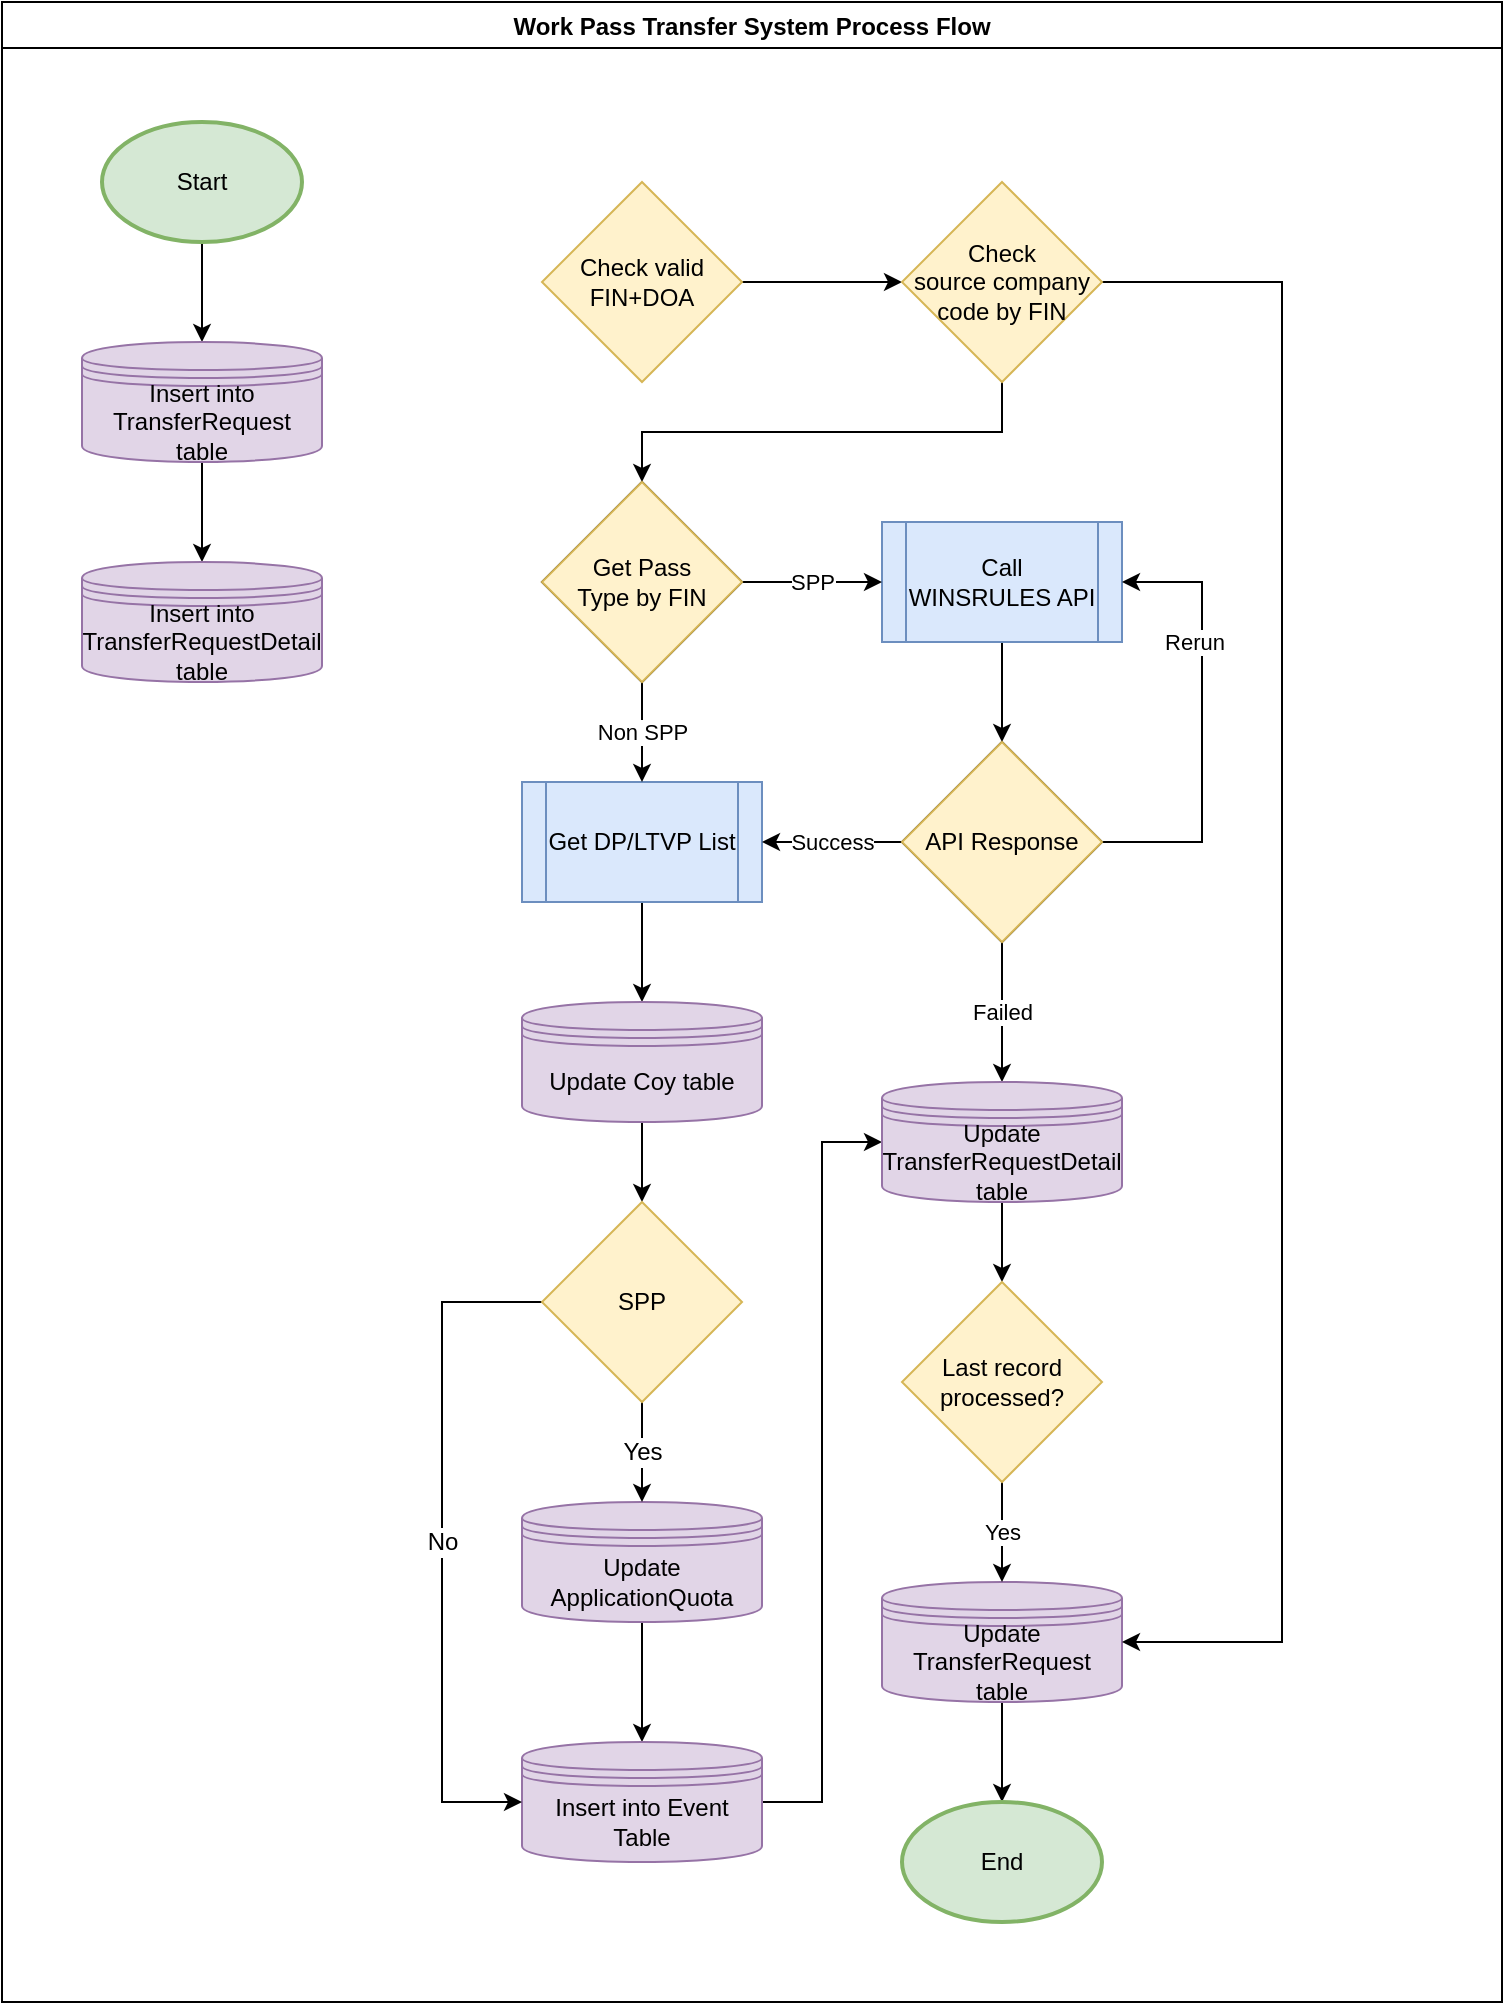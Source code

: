 <mxfile version="20.2.8" type="github">
  <diagram id="iKEkDsjV-Hw-d5Viwuhs" name="Page-1">
    <mxGraphModel dx="1108" dy="583" grid="1" gridSize="10" guides="1" tooltips="1" connect="1" arrows="1" fold="1" page="1" pageScale="1" pageWidth="850" pageHeight="1100" math="0" shadow="0">
      <root>
        <mxCell id="0" />
        <mxCell id="1" parent="0" />
        <mxCell id="-TxidxfEcZ3M2kWxtk1A-1" value="Work Pass Transfer System Process Flow" style="swimlane;rounded=0;shadow=0;" vertex="1" parent="1">
          <mxGeometry x="40" y="40" width="750" height="1000" as="geometry" />
        </mxCell>
        <mxCell id="-TxidxfEcZ3M2kWxtk1A-12" style="edgeStyle=orthogonalEdgeStyle;rounded=0;orthogonalLoop=1;jettySize=auto;html=1;exitX=0.5;exitY=1;exitDx=0;exitDy=0;exitPerimeter=0;" edge="1" parent="-TxidxfEcZ3M2kWxtk1A-1" source="-TxidxfEcZ3M2kWxtk1A-2" target="-TxidxfEcZ3M2kWxtk1A-3">
          <mxGeometry relative="1" as="geometry" />
        </mxCell>
        <mxCell id="-TxidxfEcZ3M2kWxtk1A-2" value="Start" style="strokeWidth=2;html=1;shape=mxgraph.flowchart.start_1;whiteSpace=wrap;rounded=0;fillColor=#d5e8d4;strokeColor=#82b366;" vertex="1" parent="-TxidxfEcZ3M2kWxtk1A-1">
          <mxGeometry x="50" y="60" width="100" height="60" as="geometry" />
        </mxCell>
        <mxCell id="-TxidxfEcZ3M2kWxtk1A-13" style="edgeStyle=orthogonalEdgeStyle;rounded=0;orthogonalLoop=1;jettySize=auto;html=1;exitX=0.5;exitY=1;exitDx=0;exitDy=0;" edge="1" parent="-TxidxfEcZ3M2kWxtk1A-1" source="-TxidxfEcZ3M2kWxtk1A-3" target="-TxidxfEcZ3M2kWxtk1A-4">
          <mxGeometry relative="1" as="geometry" />
        </mxCell>
        <mxCell id="-TxidxfEcZ3M2kWxtk1A-3" value="Insert into TransferRequest table" style="shape=datastore;whiteSpace=wrap;html=1;rounded=0;fillColor=#e1d5e7;strokeColor=#9673a6;" vertex="1" parent="-TxidxfEcZ3M2kWxtk1A-1">
          <mxGeometry x="40" y="170" width="120" height="60" as="geometry" />
        </mxCell>
        <mxCell id="-TxidxfEcZ3M2kWxtk1A-4" value="Insert into TransferRequestDetail table" style="shape=datastore;whiteSpace=wrap;html=1;rounded=0;fillColor=#e1d5e7;strokeColor=#9673a6;" vertex="1" parent="-TxidxfEcZ3M2kWxtk1A-1">
          <mxGeometry x="40" y="280" width="120" height="60" as="geometry" />
        </mxCell>
        <mxCell id="-TxidxfEcZ3M2kWxtk1A-61" value="" style="edgeStyle=orthogonalEdgeStyle;rounded=0;orthogonalLoop=1;jettySize=auto;html=1;fontSize=12;endArrow=classic;endFill=1;" edge="1" parent="-TxidxfEcZ3M2kWxtk1A-1" source="-TxidxfEcZ3M2kWxtk1A-5" target="-TxidxfEcZ3M2kWxtk1A-51">
          <mxGeometry relative="1" as="geometry" />
        </mxCell>
        <mxCell id="-TxidxfEcZ3M2kWxtk1A-5" value="Check valid FIN+DOA" style="rhombus;whiteSpace=wrap;html=1;rounded=0;fillColor=#fff2cc;strokeColor=#d6b656;" vertex="1" parent="-TxidxfEcZ3M2kWxtk1A-1">
          <mxGeometry x="270" y="90" width="100" height="100" as="geometry" />
        </mxCell>
        <mxCell id="-TxidxfEcZ3M2kWxtk1A-22" style="edgeStyle=orthogonalEdgeStyle;rounded=0;orthogonalLoop=1;jettySize=auto;html=1;exitX=0.5;exitY=1;exitDx=0;exitDy=0;entryX=0.5;entryY=0;entryDx=0;entryDy=0;" edge="1" parent="-TxidxfEcZ3M2kWxtk1A-1" source="-TxidxfEcZ3M2kWxtk1A-7" target="-TxidxfEcZ3M2kWxtk1A-18">
          <mxGeometry relative="1" as="geometry" />
        </mxCell>
        <mxCell id="-TxidxfEcZ3M2kWxtk1A-7" value="Call WINSRULES API" style="shape=process;whiteSpace=wrap;html=1;backgroundOutline=1;rounded=0;fillColor=#dae8fc;strokeColor=#6c8ebf;" vertex="1" parent="-TxidxfEcZ3M2kWxtk1A-1">
          <mxGeometry x="440" y="260" width="120" height="60" as="geometry" />
        </mxCell>
        <mxCell id="-TxidxfEcZ3M2kWxtk1A-28" style="edgeStyle=orthogonalEdgeStyle;rounded=0;orthogonalLoop=1;jettySize=auto;html=1;exitX=0.5;exitY=1;exitDx=0;exitDy=0;entryX=0.5;entryY=0;entryDx=0;entryDy=0;" edge="1" parent="-TxidxfEcZ3M2kWxtk1A-1" source="-TxidxfEcZ3M2kWxtk1A-8" target="-TxidxfEcZ3M2kWxtk1A-25">
          <mxGeometry relative="1" as="geometry" />
        </mxCell>
        <mxCell id="-TxidxfEcZ3M2kWxtk1A-8" value="Get DP/LTVP List" style="shape=process;whiteSpace=wrap;html=1;backgroundOutline=1;rounded=0;fillColor=#dae8fc;strokeColor=#6c8ebf;" vertex="1" parent="-TxidxfEcZ3M2kWxtk1A-1">
          <mxGeometry x="260" y="390" width="120" height="60" as="geometry" />
        </mxCell>
        <mxCell id="-TxidxfEcZ3M2kWxtk1A-16" value="Non SPP" style="edgeStyle=orthogonalEdgeStyle;rounded=0;orthogonalLoop=1;jettySize=auto;html=1;exitX=0.5;exitY=1;exitDx=0;exitDy=0;entryX=0.5;entryY=0;entryDx=0;entryDy=0;" edge="1" parent="-TxidxfEcZ3M2kWxtk1A-1" source="-TxidxfEcZ3M2kWxtk1A-11" target="-TxidxfEcZ3M2kWxtk1A-8">
          <mxGeometry relative="1" as="geometry" />
        </mxCell>
        <mxCell id="-TxidxfEcZ3M2kWxtk1A-17" value="SPP" style="edgeStyle=orthogonalEdgeStyle;rounded=0;orthogonalLoop=1;jettySize=auto;html=1;exitX=1;exitY=0.5;exitDx=0;exitDy=0;entryX=0;entryY=0.5;entryDx=0;entryDy=0;" edge="1" parent="-TxidxfEcZ3M2kWxtk1A-1" source="-TxidxfEcZ3M2kWxtk1A-11" target="-TxidxfEcZ3M2kWxtk1A-7">
          <mxGeometry relative="1" as="geometry" />
        </mxCell>
        <mxCell id="-TxidxfEcZ3M2kWxtk1A-11" value="Get Pass &lt;br&gt;Type by FIN" style="rhombus;whiteSpace=wrap;html=1;rounded=0;" vertex="1" parent="-TxidxfEcZ3M2kWxtk1A-1">
          <mxGeometry x="270" y="240" width="100" height="100" as="geometry" />
        </mxCell>
        <mxCell id="-TxidxfEcZ3M2kWxtk1A-19" value="Success" style="edgeStyle=orthogonalEdgeStyle;rounded=0;orthogonalLoop=1;jettySize=auto;html=1;exitX=0;exitY=0.5;exitDx=0;exitDy=0;entryX=1;entryY=0.5;entryDx=0;entryDy=0;" edge="1" parent="-TxidxfEcZ3M2kWxtk1A-1" source="-TxidxfEcZ3M2kWxtk1A-18" target="-TxidxfEcZ3M2kWxtk1A-8">
          <mxGeometry relative="1" as="geometry" />
        </mxCell>
        <mxCell id="-TxidxfEcZ3M2kWxtk1A-20" style="edgeStyle=orthogonalEdgeStyle;rounded=0;orthogonalLoop=1;jettySize=auto;html=1;exitX=1;exitY=0.5;exitDx=0;exitDy=0;entryX=1;entryY=0.5;entryDx=0;entryDy=0;" edge="1" parent="-TxidxfEcZ3M2kWxtk1A-1" source="-TxidxfEcZ3M2kWxtk1A-18" target="-TxidxfEcZ3M2kWxtk1A-7">
          <mxGeometry relative="1" as="geometry">
            <Array as="points">
              <mxPoint x="600" y="420" />
              <mxPoint x="600" y="290" />
            </Array>
          </mxGeometry>
        </mxCell>
        <mxCell id="-TxidxfEcZ3M2kWxtk1A-21" value="Rerun" style="edgeLabel;html=1;align=center;verticalAlign=middle;resizable=0;points=[];rounded=0;" vertex="1" connectable="0" parent="-TxidxfEcZ3M2kWxtk1A-20">
          <mxGeometry x="0.363" y="4" relative="1" as="geometry">
            <mxPoint as="offset" />
          </mxGeometry>
        </mxCell>
        <mxCell id="-TxidxfEcZ3M2kWxtk1A-38" value="Failed" style="edgeStyle=orthogonalEdgeStyle;rounded=0;orthogonalLoop=1;jettySize=auto;html=1;exitX=0.5;exitY=1;exitDx=0;exitDy=0;entryX=0.5;entryY=0;entryDx=0;entryDy=0;" edge="1" parent="-TxidxfEcZ3M2kWxtk1A-1" source="-TxidxfEcZ3M2kWxtk1A-18" target="-TxidxfEcZ3M2kWxtk1A-31">
          <mxGeometry relative="1" as="geometry" />
        </mxCell>
        <mxCell id="-TxidxfEcZ3M2kWxtk1A-18" value="API Response" style="rhombus;whiteSpace=wrap;html=1;rounded=0;" vertex="1" parent="-TxidxfEcZ3M2kWxtk1A-1">
          <mxGeometry x="450" y="370" width="100" height="100" as="geometry" />
        </mxCell>
        <mxCell id="-TxidxfEcZ3M2kWxtk1A-59" style="edgeStyle=orthogonalEdgeStyle;rounded=0;orthogonalLoop=1;jettySize=auto;html=1;exitX=0.5;exitY=1;exitDx=0;exitDy=0;entryX=0.5;entryY=0;entryDx=0;entryDy=0;fontSize=12;endArrow=classic;endFill=1;" edge="1" parent="-TxidxfEcZ3M2kWxtk1A-1" source="-TxidxfEcZ3M2kWxtk1A-25" target="-TxidxfEcZ3M2kWxtk1A-54">
          <mxGeometry relative="1" as="geometry" />
        </mxCell>
        <mxCell id="-TxidxfEcZ3M2kWxtk1A-25" value="Update Coy table" style="shape=datastore;whiteSpace=wrap;html=1;rounded=0;fillColor=#e1d5e7;strokeColor=#9673a6;" vertex="1" parent="-TxidxfEcZ3M2kWxtk1A-1">
          <mxGeometry x="260" y="500" width="120" height="60" as="geometry" />
        </mxCell>
        <mxCell id="-TxidxfEcZ3M2kWxtk1A-30" style="edgeStyle=orthogonalEdgeStyle;rounded=0;orthogonalLoop=1;jettySize=auto;html=1;exitX=0.5;exitY=1;exitDx=0;exitDy=0;entryX=0.5;entryY=0;entryDx=0;entryDy=0;" edge="1" parent="-TxidxfEcZ3M2kWxtk1A-1" source="-TxidxfEcZ3M2kWxtk1A-26" target="-TxidxfEcZ3M2kWxtk1A-27">
          <mxGeometry relative="1" as="geometry" />
        </mxCell>
        <mxCell id="-TxidxfEcZ3M2kWxtk1A-26" value="Update ApplicationQuota" style="shape=datastore;whiteSpace=wrap;html=1;rounded=0;fillColor=#e1d5e7;strokeColor=#9673a6;" vertex="1" parent="-TxidxfEcZ3M2kWxtk1A-1">
          <mxGeometry x="260" y="750" width="120" height="60" as="geometry" />
        </mxCell>
        <mxCell id="-TxidxfEcZ3M2kWxtk1A-45" style="edgeStyle=orthogonalEdgeStyle;rounded=0;orthogonalLoop=1;jettySize=auto;html=1;exitX=1;exitY=0.5;exitDx=0;exitDy=0;entryX=0;entryY=0.5;entryDx=0;entryDy=0;" edge="1" parent="-TxidxfEcZ3M2kWxtk1A-1" source="-TxidxfEcZ3M2kWxtk1A-27" target="-TxidxfEcZ3M2kWxtk1A-31">
          <mxGeometry relative="1" as="geometry" />
        </mxCell>
        <mxCell id="-TxidxfEcZ3M2kWxtk1A-27" value="Insert into Event Table" style="shape=datastore;whiteSpace=wrap;html=1;rounded=0;fillColor=#e1d5e7;strokeColor=#9673a6;" vertex="1" parent="-TxidxfEcZ3M2kWxtk1A-1">
          <mxGeometry x="260" y="870" width="120" height="60" as="geometry" />
        </mxCell>
        <mxCell id="-TxidxfEcZ3M2kWxtk1A-48" style="edgeStyle=orthogonalEdgeStyle;rounded=0;orthogonalLoop=1;jettySize=auto;html=1;exitX=0.5;exitY=1;exitDx=0;exitDy=0;entryX=0.5;entryY=0;entryDx=0;entryDy=0;" edge="1" parent="-TxidxfEcZ3M2kWxtk1A-1" source="-TxidxfEcZ3M2kWxtk1A-31" target="-TxidxfEcZ3M2kWxtk1A-47">
          <mxGeometry relative="1" as="geometry" />
        </mxCell>
        <mxCell id="-TxidxfEcZ3M2kWxtk1A-31" value="Update TransferRequestDetail&lt;br&gt;table" style="shape=datastore;whiteSpace=wrap;html=1;rounded=0;fillColor=#e1d5e7;strokeColor=#9673a6;" vertex="1" parent="-TxidxfEcZ3M2kWxtk1A-1">
          <mxGeometry x="440" y="540" width="120" height="60" as="geometry" />
        </mxCell>
        <mxCell id="-TxidxfEcZ3M2kWxtk1A-44" style="edgeStyle=orthogonalEdgeStyle;rounded=0;orthogonalLoop=1;jettySize=auto;html=1;exitX=0.5;exitY=1;exitDx=0;exitDy=0;entryX=0.5;entryY=0;entryDx=0;entryDy=0;entryPerimeter=0;" edge="1" parent="-TxidxfEcZ3M2kWxtk1A-1" source="-TxidxfEcZ3M2kWxtk1A-34" target="-TxidxfEcZ3M2kWxtk1A-43">
          <mxGeometry relative="1" as="geometry" />
        </mxCell>
        <mxCell id="-TxidxfEcZ3M2kWxtk1A-34" value="Update TransferRequest table" style="shape=datastore;whiteSpace=wrap;html=1;rounded=0;fillColor=#e1d5e7;strokeColor=#9673a6;" vertex="1" parent="-TxidxfEcZ3M2kWxtk1A-1">
          <mxGeometry x="440" y="790" width="120" height="60" as="geometry" />
        </mxCell>
        <mxCell id="-TxidxfEcZ3M2kWxtk1A-43" value="End" style="strokeWidth=2;html=1;shape=mxgraph.flowchart.start_1;whiteSpace=wrap;rounded=0;fillColor=#d5e8d4;strokeColor=#82b366;" vertex="1" parent="-TxidxfEcZ3M2kWxtk1A-1">
          <mxGeometry x="450" y="900" width="100" height="60" as="geometry" />
        </mxCell>
        <mxCell id="-TxidxfEcZ3M2kWxtk1A-49" value="Yes" style="edgeStyle=orthogonalEdgeStyle;rounded=0;orthogonalLoop=1;jettySize=auto;html=1;exitX=0.5;exitY=1;exitDx=0;exitDy=0;entryX=0.5;entryY=0;entryDx=0;entryDy=0;" edge="1" parent="-TxidxfEcZ3M2kWxtk1A-1" source="-TxidxfEcZ3M2kWxtk1A-47" target="-TxidxfEcZ3M2kWxtk1A-34">
          <mxGeometry relative="1" as="geometry" />
        </mxCell>
        <mxCell id="-TxidxfEcZ3M2kWxtk1A-47" value="Last record processed?" style="rhombus;whiteSpace=wrap;html=1;rounded=0;fillColor=#fff2cc;strokeColor=#d6b656;" vertex="1" parent="-TxidxfEcZ3M2kWxtk1A-1">
          <mxGeometry x="450" y="640" width="100" height="100" as="geometry" />
        </mxCell>
        <mxCell id="-TxidxfEcZ3M2kWxtk1A-62" style="edgeStyle=orthogonalEdgeStyle;rounded=0;orthogonalLoop=1;jettySize=auto;html=1;exitX=0.5;exitY=1;exitDx=0;exitDy=0;entryX=0.5;entryY=0;entryDx=0;entryDy=0;fontSize=12;endArrow=classic;endFill=1;" edge="1" parent="-TxidxfEcZ3M2kWxtk1A-1" source="-TxidxfEcZ3M2kWxtk1A-51" target="-TxidxfEcZ3M2kWxtk1A-52">
          <mxGeometry relative="1" as="geometry" />
        </mxCell>
        <mxCell id="-TxidxfEcZ3M2kWxtk1A-63" style="edgeStyle=orthogonalEdgeStyle;rounded=0;orthogonalLoop=1;jettySize=auto;html=1;exitX=1;exitY=0.5;exitDx=0;exitDy=0;entryX=1;entryY=0.5;entryDx=0;entryDy=0;fontSize=12;endArrow=classic;endFill=1;" edge="1" parent="-TxidxfEcZ3M2kWxtk1A-1" source="-TxidxfEcZ3M2kWxtk1A-51" target="-TxidxfEcZ3M2kWxtk1A-34">
          <mxGeometry relative="1" as="geometry">
            <Array as="points">
              <mxPoint x="640" y="140" />
              <mxPoint x="640" y="820" />
            </Array>
          </mxGeometry>
        </mxCell>
        <mxCell id="-TxidxfEcZ3M2kWxtk1A-51" value="Check &lt;br&gt;source company code by FIN" style="rhombus;whiteSpace=wrap;html=1;rounded=0;fillColor=#fff2cc;strokeColor=#d6b656;" vertex="1" parent="-TxidxfEcZ3M2kWxtk1A-1">
          <mxGeometry x="450" y="90" width="100" height="100" as="geometry" />
        </mxCell>
        <mxCell id="-TxidxfEcZ3M2kWxtk1A-52" value="Get Pass &lt;br&gt;Type by FIN" style="rhombus;whiteSpace=wrap;html=1;rounded=0;fillColor=#fff2cc;strokeColor=#d6b656;" vertex="1" parent="-TxidxfEcZ3M2kWxtk1A-1">
          <mxGeometry x="270" y="240" width="100" height="100" as="geometry" />
        </mxCell>
        <mxCell id="-TxidxfEcZ3M2kWxtk1A-53" value="API Response" style="rhombus;whiteSpace=wrap;html=1;rounded=0;fillColor=#fff2cc;strokeColor=#d6b656;" vertex="1" parent="-TxidxfEcZ3M2kWxtk1A-1">
          <mxGeometry x="450" y="370" width="100" height="100" as="geometry" />
        </mxCell>
        <mxCell id="-TxidxfEcZ3M2kWxtk1A-58" value="Yes" style="edgeStyle=orthogonalEdgeStyle;rounded=0;orthogonalLoop=1;jettySize=auto;html=1;exitX=0.5;exitY=1;exitDx=0;exitDy=0;entryX=0.5;entryY=0;entryDx=0;entryDy=0;fontSize=12;endArrow=classic;endFill=1;" edge="1" parent="-TxidxfEcZ3M2kWxtk1A-1" source="-TxidxfEcZ3M2kWxtk1A-54" target="-TxidxfEcZ3M2kWxtk1A-26">
          <mxGeometry relative="1" as="geometry" />
        </mxCell>
        <mxCell id="-TxidxfEcZ3M2kWxtk1A-60" value="No" style="edgeStyle=orthogonalEdgeStyle;rounded=0;orthogonalLoop=1;jettySize=auto;html=1;exitX=0;exitY=0.5;exitDx=0;exitDy=0;entryX=0;entryY=0.5;entryDx=0;entryDy=0;fontSize=12;endArrow=classic;endFill=1;" edge="1" parent="-TxidxfEcZ3M2kWxtk1A-1" source="-TxidxfEcZ3M2kWxtk1A-54" target="-TxidxfEcZ3M2kWxtk1A-27">
          <mxGeometry relative="1" as="geometry">
            <Array as="points">
              <mxPoint x="220" y="650" />
              <mxPoint x="220" y="900" />
            </Array>
          </mxGeometry>
        </mxCell>
        <mxCell id="-TxidxfEcZ3M2kWxtk1A-54" value="SPP" style="rhombus;whiteSpace=wrap;html=1;rounded=0;fillColor=#fff2cc;strokeColor=#d6b656;" vertex="1" parent="-TxidxfEcZ3M2kWxtk1A-1">
          <mxGeometry x="270" y="600" width="100" height="100" as="geometry" />
        </mxCell>
      </root>
    </mxGraphModel>
  </diagram>
</mxfile>
